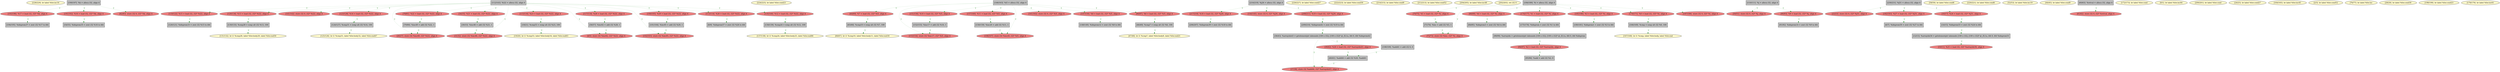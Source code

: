 
digraph G {


node227 [fillcolor=lemonchiffon,label="[228/229]  br label %for.inc16",shape=ellipse,style=filled ]
node228 [fillcolor=lightcoral,label="[193/196]  %17 = load i32, i32* %k, align 4",shape=ellipse,style=filled ]
node226 [fillcolor=lightcoral,label="[119/122]  %15 = load i32, i32* %i22, align 4",shape=ellipse,style=filled ]
node225 [fillcolor=grey,label="[130/133]  %cmp28 = icmp ult i32 %13, 100",shape=rectangle,style=filled ]
node223 [fillcolor=grey,label="[136/139]  %cmp24 = icmp ult i32 %12, 100",shape=rectangle,style=filled ]
node222 [fillcolor=grey,label="[194/195]  %idxprom37 = zext i32 %17 to i64",shape=rectangle,style=filled ]
node221 [fillcolor=lemonchiffon,label="[131/132]  br i1 %cmp28, label %for.body29, label %for.end50",shape=ellipse,style=filled ]
node220 [fillcolor=lightcoral,label="[129/134]  %13 = load i32, i32* %i22, align 4",shape=ellipse,style=filled ]
node218 [fillcolor=lemonchiffon,label="[224/225]  br label %for.cond23",shape=ellipse,style=filled ]
node217 [fillcolor=grey,label="[65/68]  %cmp10 = icmp ult i32 %7, 100",shape=rectangle,style=filled ]
node215 [fillcolor=lightcoral,label="[141/142]  store i32 0, i32* %i22, align 4",shape=ellipse,style=filled ]
node229 [fillcolor=lightcoral,label="[217/218]  %18 = load i32, i32* %j26, align 4",shape=ellipse,style=filled ]
node219 [fillcolor=lemonchiffon,label="[226/227]  br label %for.cond27",shape=ellipse,style=filled ]
node213 [fillcolor=lemonchiffon,label="[222/223]  br label %for.cond30",shape=ellipse,style=filled ]
node211 [fillcolor=lightcoral,label="[117/118]  %28 = load i32, i32* %i22, align 4",shape=ellipse,style=filled ]
node209 [fillcolor=grey,label="[216/219]  %j26 = alloca i32, align 4",shape=rectangle,style=filled ]
node208 [fillcolor=lemonchiffon,label="[214/215]  br label %for.cond9",shape=ellipse,style=filled ]
node206 [fillcolor=lemonchiffon,label="[212/213]  br label %for.cond52",shape=ellipse,style=filled ]
node204 [fillcolor=lightcoral,label="[151/156]  %10 = load i32, i32* %i5, align 4",shape=ellipse,style=filled ]
node201 [fillcolor=grey,label="[206/207]  %idxprom39 = zext i32 %18 to i64",shape=rectangle,style=filled ]
node200 [fillcolor=lemonchiffon,label="[204/205]  br label %for.inc48",shape=ellipse,style=filled ]
node198 [fillcolor=lemonchiffon,label="[66/67]  br i1 %cmp10, label %for.body11, label %for.end18",shape=ellipse,style=filled ]
node197 [fillcolor=lemonchiffon,label="[202/203]  ret i32 0",shape=ellipse,style=filled ]
node196 [fillcolor=lightcoral,label="[191/192]  %16 = load i32, i32* %k, align 4",shape=ellipse,style=filled ]
node195 [fillcolor=grey,label="[175/176]  %idxprom = zext i32 %1 to i64",shape=rectangle,style=filled ]
node194 [fillcolor=lightcoral,label="[37/38]  store i32 %add44, i32* %arrayidx43, align 4",shape=ellipse,style=filled ]
node147 [fillcolor=lightcoral,label="[78/81]  %22 = load i32, i32* %i22, align 4",shape=ellipse,style=filled ]
node145 [fillcolor=lightcoral,label="[70/75]  %5 = load i32, i32* %i, align 4",shape=ellipse,style=filled ]
node144 [fillcolor=lightcoral,label="[64/69]  %7 = load i32, i32* %i5, align 4",shape=ellipse,style=filled ]
node140 [fillcolor=grey,label="[56/57]  %inc62 = add i32 %28, 1",shape=rectangle,style=filled ]
node137 [fillcolor=lightcoral,label="[50/51]  store i32 0, i32* %j, align 4",shape=ellipse,style=filled ]
node135 [fillcolor=grey,label="[46/49]  %cmp7 = icmp ult i32 %6, 100",shape=rectangle,style=filled ]
node216 [fillcolor=grey,label="[124/127]  %cmp31 = icmp ult i32 %14, 100",shape=rectangle,style=filled ]
node163 [fillcolor=lightcoral,label="[72/73]  store i32 %inc, i32* %i, align 4",shape=ellipse,style=filled ]
node132 [fillcolor=grey,label="[36/43]  %arrayidx43 = getelementptr inbounds [100 x i32], [100 x i32]* @_ZL1a, i64 0, i64 %idxprom42",shape=rectangle,style=filled ]
node202 [fillcolor=grey,label="[91/92]  %idxprom14 = zext i32 %9 to i64",shape=rectangle,style=filled ]
node160 [fillcolor=grey,label="[110/111]  %j = alloca i32, align 4",shape=rectangle,style=filled ]
node122 [fillcolor=grey,label="[12/13]  %arrayidx56 = getelementptr inbounds [100 x i32], [100 x i32]* @_ZL1a, i64 0, i64 %idxprom55",shape=rectangle,style=filled ]
node151 [fillcolor=lightcoral,label="[88/89]  %4 = load i32, i32* %i, align 4",shape=ellipse,style=filled ]
node205 [fillcolor=grey,label="[152/155]  %inc17 = add i32 %10, 1",shape=rectangle,style=filled ]
node156 [fillcolor=lightcoral,label="[106/107]  store i32 %inc20, i32* %i5, align 4",shape=ellipse,style=filled ]
node207 [fillcolor=lightcoral,label="[153/154]  store i32 %inc17, i32* %i5, align 4",shape=ellipse,style=filled ]
node141 [fillcolor=lightcoral,label="[39/42]  %20 = load i32, i32* %arrayidx43, align 4",shape=ellipse,style=filled ]
node142 [fillcolor=lemonchiffon,label="[58/59]  br label %for.cond6",shape=ellipse,style=filled ]
node139 [fillcolor=grey,label="[54/55]  %idxprom35 = zext i32 %16 to i64",shape=rectangle,style=filled ]
node224 [fillcolor=lightcoral,label="[123/128]  %14 = load i32, i32* %i22, align 4",shape=ellipse,style=filled ]
node120 [fillcolor=grey,label="[8/9]  %idxprom57 = zext i32 %26 to i64",shape=rectangle,style=filled ]
node119 [fillcolor=grey,label="[6/7]  %idxprom59 = zext i32 %27 to i64",shape=rectangle,style=filled ]
node210 [fillcolor=lemonchiffon,label="[220/221]  br label %for.cond6",shape=ellipse,style=filled ]
node121 [fillcolor=lightcoral,label="[10/11]  %25 = load i32, i32* %arrayidx56, align 4",shape=ellipse,style=filled ]
node173 [fillcolor=lightcoral,label="[174/177]  %1 = load i32, i32* %i, align 4",shape=ellipse,style=filled ]
node231 [fillcolor=grey,label="[209/210]  %idxprom42 = zext i32 %19 to i64",shape=rectangle,style=filled ]
node138 [fillcolor=lemonchiffon,label="[52/53]  br label %for.inc19",shape=ellipse,style=filled ]
node155 [fillcolor=lightcoral,label="[100/105]  %29 = load i32, i32* %i22, align 4",shape=ellipse,style=filled ]
node185 [fillcolor=lemonchiffon,label="[137/138]  br i1 %cmp24, label %for.body25, label %for.end66",shape=ellipse,style=filled ]
node133 [fillcolor=lemonchiffon,label="[44/45]  br label %for.cond9",shape=ellipse,style=filled ]
node158 [fillcolor=grey,label="[79/80]  %inc49 = add i32 %22, 1",shape=rectangle,style=filled ]
node186 [fillcolor=lightcoral,label="[61/62]  store i32 0, i32* %retval, align 4",shape=ellipse,style=filled ]
node172 [fillcolor=lemonchiffon,label="[172/173]  br label %for.cond",shape=ellipse,style=filled ]
node150 [fillcolor=lightcoral,label="[86/87]  %6 = load i32, i32* %i5, align 4",shape=ellipse,style=filled ]
node116 [fillcolor=lemonchiffon,label="[0/1]  br label %for.inc64",shape=ellipse,style=filled ]
node168 [fillcolor=lightcoral,label="[161/162]  store i32 0, i32* %i5, align 4",shape=ellipse,style=filled ]
node148 [fillcolor=lightcoral,label="[82/83]  store i32 0, i32* %k, align 4",shape=ellipse,style=filled ]
node199 [fillcolor=grey,label="[148/149]  %idxprom12 = zext i32 %8 to i64",shape=rectangle,style=filled ]
node162 [fillcolor=lightcoral,label="[144/145]  store i32 0, i32* %j26, align 4",shape=ellipse,style=filled ]
node143 [fillcolor=grey,label="[60/63]  %retval = alloca i32, align 4",shape=rectangle,style=filled ]
node136 [fillcolor=lightcoral,label="[31/32]  store i32 %inc46, i32* %i22, align 4",shape=ellipse,style=filled ]
node184 [fillcolor=grey,label="[158/159]  %inc20 = add i32 %11, 1",shape=rectangle,style=filled ]
node191 [fillcolor=lemonchiffon,label="[200/201]  br label %for.cond",shape=ellipse,style=filled ]
node193 [fillcolor=grey,label="[120/121]  %idxprom33 = zext i32 %15 to i64",shape=rectangle,style=filled ]
node161 [fillcolor=grey,label="[112/143]  %i22 = alloca i32, align 4",shape=rectangle,style=filled ]
node230 [fillcolor=grey,label="[230/231]  %j51 = alloca i32, align 4",shape=rectangle,style=filled ]
node125 [fillcolor=grey,label="[18/21]  %cmp53 = icmp ult i32 %23, 100",shape=rectangle,style=filled ]
node126 [fillcolor=lightcoral,label="[22/23]  store i32 0, i32* %j51, align 4",shape=ellipse,style=filled ]
node182 [fillcolor=lightcoral,label="[115/116]  %23 = load i32, i32* %i22, align 4",shape=ellipse,style=filled ]
node149 [fillcolor=grey,label="[84/85]  %idxprom3 = zext i32 %4 to i64",shape=rectangle,style=filled ]
node131 [fillcolor=lightcoral,label="[34/35]  %21 = load i32, i32* %i22, align 4",shape=ellipse,style=filled ]
node127 [fillcolor=lemonchiffon,label="[24/25]  br label %for.cond27",shape=ellipse,style=filled ]
node212 [fillcolor=lightcoral,label="[185/186]  %3 = load i32, i32* %i, align 4",shape=ellipse,style=filled ]
node166 [fillcolor=lemonchiffon,label="[164/165]  br label %for.inc45",shape=ellipse,style=filled ]
node192 [fillcolor=lightcoral,label="[147/150]  %8 = load i32, i32* %i5, align 4",shape=ellipse,style=filled ]
node128 [fillcolor=lightcoral,label="[26/27]  store i32 %inc49, i32* %i22, align 4",shape=ellipse,style=filled ]
node167 [fillcolor=lightcoral,label="[135/140]  %12 = load i32, i32* %i22, align 4",shape=ellipse,style=filled ]
node178 [fillcolor=lemonchiffon,label="[47/48]  br i1 %cmp7, label %for.body8, label %for.end21",shape=ellipse,style=filled ]
node152 [fillcolor=lightcoral,label="[90/93]  %9 = load i32, i32* %j, align 4",shape=ellipse,style=filled ]
node123 [fillcolor=grey,label="[14/15]  %idxprom55 = zext i32 %24 to i64",shape=rectangle,style=filled ]
node153 [fillcolor=lightcoral,label="[94/97]  %2 = load i32, i32* %arrayidx, align 4",shape=ellipse,style=filled ]
node117 [fillcolor=lemonchiffon,label="[2/3]  br label %for.cond52",shape=ellipse,style=filled ]
node154 [fillcolor=grey,label="[98/99]  %arrayidx = getelementptr inbounds [100 x i32], [100 x i32]* @_ZL1a, i64 0, i64 %idxprom",shape=rectangle,style=filled ]
node157 [fillcolor=lemonchiffon,label="[19/20]  br i1 %cmp53, label %for.body54, label %for.end63",shape=ellipse,style=filled ]
node214 [fillcolor=grey,label="[95/96]  %add = add i32 %2, 0",shape=rectangle,style=filled ]
node159 [fillcolor=grey,label="[108/109]  %add41 = add i32 0, 0",shape=rectangle,style=filled ]
node146 [fillcolor=lemonchiffon,label="[76/77]  br label %for.inc",shape=ellipse,style=filled ]
node129 [fillcolor=lemonchiffon,label="[28/29]  br label %for.cond30",shape=ellipse,style=filled ]
node190 [fillcolor=lemonchiffon,label="[198/199]  br label %for.cond23",shape=ellipse,style=filled ]
node164 [fillcolor=grey,label="[146/163]  %i5 = alloca i32, align 4",shape=rectangle,style=filled ]
node176 [fillcolor=lightcoral,label="[102/103]  store i32 %inc65, i32* %i22, align 4",shape=ellipse,style=filled ]
node174 [fillcolor=lemonchiffon,label="[178/179]  br label %for.inc61",shape=ellipse,style=filled ]
node188 [fillcolor=lightcoral,label="[113/114]  %26 = load i32, i32* %i22, align 4",shape=ellipse,style=filled ]
node165 [fillcolor=grey,label="[101/104]  %inc65 = add i32 %29, 1",shape=rectangle,style=filled ]
node203 [fillcolor=lightcoral,label="[208/211]  %19 = load i32, i32* %j26, align 4",shape=ellipse,style=filled ]
node169 [fillcolor=grey,label="[166/169]  %cmp = icmp ult i32 %0, 100",shape=rectangle,style=filled ]
node130 [fillcolor=grey,label="[30/33]  %inc46 = add i32 %21, 1",shape=rectangle,style=filled ]
node170 [fillcolor=lightcoral,label="[170/171]  %0 = load i32, i32* %i, align 4",shape=ellipse,style=filled ]
node171 [fillcolor=lemonchiffon,label="[125/126]  br i1 %cmp31, label %for.body32, label %for.end47",shape=ellipse,style=filled ]
node175 [fillcolor=grey,label="[180/181]  %idxprom1 = zext i32 %3 to i64",shape=rectangle,style=filled ]
node134 [fillcolor=grey,label="[40/41]  %add44 = add i32 %20, %add41",shape=rectangle,style=filled ]
node179 [fillcolor=lightcoral,label="[182/183]  %27 = load i32, i32* %j51, align 4",shape=ellipse,style=filled ]
node180 [fillcolor=grey,label="[184/189]  %i = alloca i32, align 4",shape=rectangle,style=filled ]
node181 [fillcolor=grey,label="[190/197]  %k = alloca i32, align 4",shape=rectangle,style=filled ]
node183 [fillcolor=lemonchiffon,label="[167/168]  br i1 %cmp, label %for.body, label %for.end",shape=ellipse,style=filled ]
node118 [fillcolor=lightcoral,label="[4/5]  store i32 %inc62, i32* %i22, align 4",shape=ellipse,style=filled ]
node177 [fillcolor=grey,label="[71/74]  %inc = add i32 %5, 1",shape=rectangle,style=filled ]
node187 [fillcolor=lightcoral,label="[157/160]  %11 = load i32, i32* %i5, align 4",shape=ellipse,style=filled ]
node124 [fillcolor=lightcoral,label="[16/17]  %24 = load i32, i32* %j51, align 4",shape=ellipse,style=filled ]
node189 [fillcolor=lightcoral,label="[187/188]  store i32 0, i32* %i, align 4",shape=ellipse,style=filled ]

node132->node141 [style=dotted,color=forestgreen,label="T",fontcolor=forestgreen ]
node161->node136 [style=dotted,color=forestgreen,label="T",fontcolor=forestgreen ]
node177->node163 [style=dotted,color=forestgreen,label="T",fontcolor=forestgreen ]
node229->node201 [style=dotted,color=forestgreen,label="T",fontcolor=forestgreen ]
node226->node193 [style=dotted,color=forestgreen,label="T",fontcolor=forestgreen ]
node223->node185 [style=dotted,color=forestgreen,label="T",fontcolor=forestgreen ]
node184->node156 [style=dotted,color=forestgreen,label="T",fontcolor=forestgreen ]
node204->node205 [style=dotted,color=forestgreen,label="T",fontcolor=forestgreen ]
node161->node147 [style=dotted,color=forestgreen,label="T",fontcolor=forestgreen ]
node180->node173 [style=dotted,color=forestgreen,label="T",fontcolor=forestgreen ]
node224->node216 [style=dotted,color=forestgreen,label="T",fontcolor=forestgreen ]
node180->node170 [style=dotted,color=forestgreen,label="T",fontcolor=forestgreen ]
node209->node203 [style=dotted,color=forestgreen,label="T",fontcolor=forestgreen ]
node131->node130 [style=dotted,color=forestgreen,label="T",fontcolor=forestgreen ]
node151->node149 [style=dotted,color=forestgreen,label="T",fontcolor=forestgreen ]
node159->node134 [style=dotted,color=forestgreen,label="T",fontcolor=forestgreen ]
node180->node151 [style=dotted,color=forestgreen,label="T",fontcolor=forestgreen ]
node122->node121 [style=dotted,color=forestgreen,label="T",fontcolor=forestgreen ]
node228->node222 [style=dotted,color=forestgreen,label="T",fontcolor=forestgreen ]
node169->node183 [style=dotted,color=forestgreen,label="T",fontcolor=forestgreen ]
node161->node128 [style=dotted,color=forestgreen,label="T",fontcolor=forestgreen ]
node231->node132 [style=dotted,color=forestgreen,label="T",fontcolor=forestgreen ]
node161->node211 [style=dotted,color=forestgreen,label="T",fontcolor=forestgreen ]
node123->node122 [style=dotted,color=forestgreen,label="T",fontcolor=forestgreen ]
node161->node182 [style=dotted,color=forestgreen,label="T",fontcolor=forestgreen ]
node187->node184 [style=dotted,color=forestgreen,label="T",fontcolor=forestgreen ]
node144->node217 [style=dotted,color=forestgreen,label="T",fontcolor=forestgreen ]
node182->node125 [style=dotted,color=forestgreen,label="T",fontcolor=forestgreen ]
node130->node136 [style=dotted,color=forestgreen,label="T",fontcolor=forestgreen ]
node125->node157 [style=dotted,color=forestgreen,label="T",fontcolor=forestgreen ]
node180->node189 [style=dotted,color=forestgreen,label="T",fontcolor=forestgreen ]
node209->node229 [style=dotted,color=forestgreen,label="T",fontcolor=forestgreen ]
node180->node212 [style=dotted,color=forestgreen,label="T",fontcolor=forestgreen ]
node141->node134 [style=dotted,color=forestgreen,label="T",fontcolor=forestgreen ]
node155->node165 [style=dotted,color=forestgreen,label="T",fontcolor=forestgreen ]
node152->node202 [style=dotted,color=forestgreen,label="T",fontcolor=forestgreen ]
node161->node118 [style=dotted,color=forestgreen,label="T",fontcolor=forestgreen ]
node196->node139 [style=dotted,color=forestgreen,label="T",fontcolor=forestgreen ]
node230->node124 [style=dotted,color=forestgreen,label="T",fontcolor=forestgreen ]
node161->node220 [style=dotted,color=forestgreen,label="T",fontcolor=forestgreen ]
node216->node171 [style=dotted,color=forestgreen,label="T",fontcolor=forestgreen ]
node180->node145 [style=dotted,color=forestgreen,label="T",fontcolor=forestgreen ]
node124->node123 [style=dotted,color=forestgreen,label="T",fontcolor=forestgreen ]
node134->node194 [style=dotted,color=forestgreen,label="T",fontcolor=forestgreen ]
node211->node140 [style=dotted,color=forestgreen,label="T",fontcolor=forestgreen ]
node147->node158 [style=dotted,color=forestgreen,label="T",fontcolor=forestgreen ]
node212->node175 [style=dotted,color=forestgreen,label="T",fontcolor=forestgreen ]
node140->node118 [style=dotted,color=forestgreen,label="T",fontcolor=forestgreen ]
node161->node188 [style=dotted,color=forestgreen,label="T",fontcolor=forestgreen ]
node160->node152 [style=dotted,color=forestgreen,label="T",fontcolor=forestgreen ]
node161->node167 [style=dotted,color=forestgreen,label="T",fontcolor=forestgreen ]
node161->node224 [style=dotted,color=forestgreen,label="T",fontcolor=forestgreen ]
node220->node225 [style=dotted,color=forestgreen,label="T",fontcolor=forestgreen ]
node180->node163 [style=dotted,color=forestgreen,label="T",fontcolor=forestgreen ]
node161->node176 [style=dotted,color=forestgreen,label="T",fontcolor=forestgreen ]
node150->node135 [style=dotted,color=forestgreen,label="T",fontcolor=forestgreen ]
node203->node231 [style=dotted,color=forestgreen,label="T",fontcolor=forestgreen ]
node205->node207 [style=dotted,color=forestgreen,label="T",fontcolor=forestgreen ]
node153->node214 [style=dotted,color=forestgreen,label="T",fontcolor=forestgreen ]
node167->node223 [style=dotted,color=forestgreen,label="T",fontcolor=forestgreen ]
node209->node162 [style=dotted,color=forestgreen,label="T",fontcolor=forestgreen ]
node165->node176 [style=dotted,color=forestgreen,label="T",fontcolor=forestgreen ]
node164->node204 [style=dotted,color=forestgreen,label="T",fontcolor=forestgreen ]
node158->node128 [style=dotted,color=forestgreen,label="T",fontcolor=forestgreen ]
node164->node187 [style=dotted,color=forestgreen,label="T",fontcolor=forestgreen ]
node173->node195 [style=dotted,color=forestgreen,label="T",fontcolor=forestgreen ]
node132->node194 [style=dotted,color=forestgreen,label="T",fontcolor=forestgreen ]
node161->node131 [style=dotted,color=forestgreen,label="T",fontcolor=forestgreen ]
node164->node207 [style=dotted,color=forestgreen,label="T",fontcolor=forestgreen ]
node164->node168 [style=dotted,color=forestgreen,label="T",fontcolor=forestgreen ]
node161->node215 [style=dotted,color=forestgreen,label="T",fontcolor=forestgreen ]
node164->node156 [style=dotted,color=forestgreen,label="T",fontcolor=forestgreen ]
node164->node144 [style=dotted,color=forestgreen,label="T",fontcolor=forestgreen ]
node145->node177 [style=dotted,color=forestgreen,label="T",fontcolor=forestgreen ]
node164->node150 [style=dotted,color=forestgreen,label="T",fontcolor=forestgreen ]
node192->node199 [style=dotted,color=forestgreen,label="T",fontcolor=forestgreen ]
node181->node228 [style=dotted,color=forestgreen,label="T",fontcolor=forestgreen ]
node181->node196 [style=dotted,color=forestgreen,label="T",fontcolor=forestgreen ]
node181->node148 [style=dotted,color=forestgreen,label="T",fontcolor=forestgreen ]
node164->node192 [style=dotted,color=forestgreen,label="T",fontcolor=forestgreen ]
node230->node179 [style=dotted,color=forestgreen,label="T",fontcolor=forestgreen ]
node225->node221 [style=dotted,color=forestgreen,label="T",fontcolor=forestgreen ]
node161->node155 [style=dotted,color=forestgreen,label="T",fontcolor=forestgreen ]
node230->node126 [style=dotted,color=forestgreen,label="T",fontcolor=forestgreen ]
node143->node186 [style=dotted,color=forestgreen,label="T",fontcolor=forestgreen ]
node160->node137 [style=dotted,color=forestgreen,label="T",fontcolor=forestgreen ]
node154->node153 [style=dotted,color=forestgreen,label="T",fontcolor=forestgreen ]
node161->node226 [style=dotted,color=forestgreen,label="T",fontcolor=forestgreen ]
node195->node154 [style=dotted,color=forestgreen,label="T",fontcolor=forestgreen ]
node179->node119 [style=dotted,color=forestgreen,label="T",fontcolor=forestgreen ]
node188->node120 [style=dotted,color=forestgreen,label="T",fontcolor=forestgreen ]
node217->node198 [style=dotted,color=forestgreen,label="T",fontcolor=forestgreen ]
node135->node178 [style=dotted,color=forestgreen,label="T",fontcolor=forestgreen ]
node170->node169 [style=dotted,color=forestgreen,label="T",fontcolor=forestgreen ]


}
